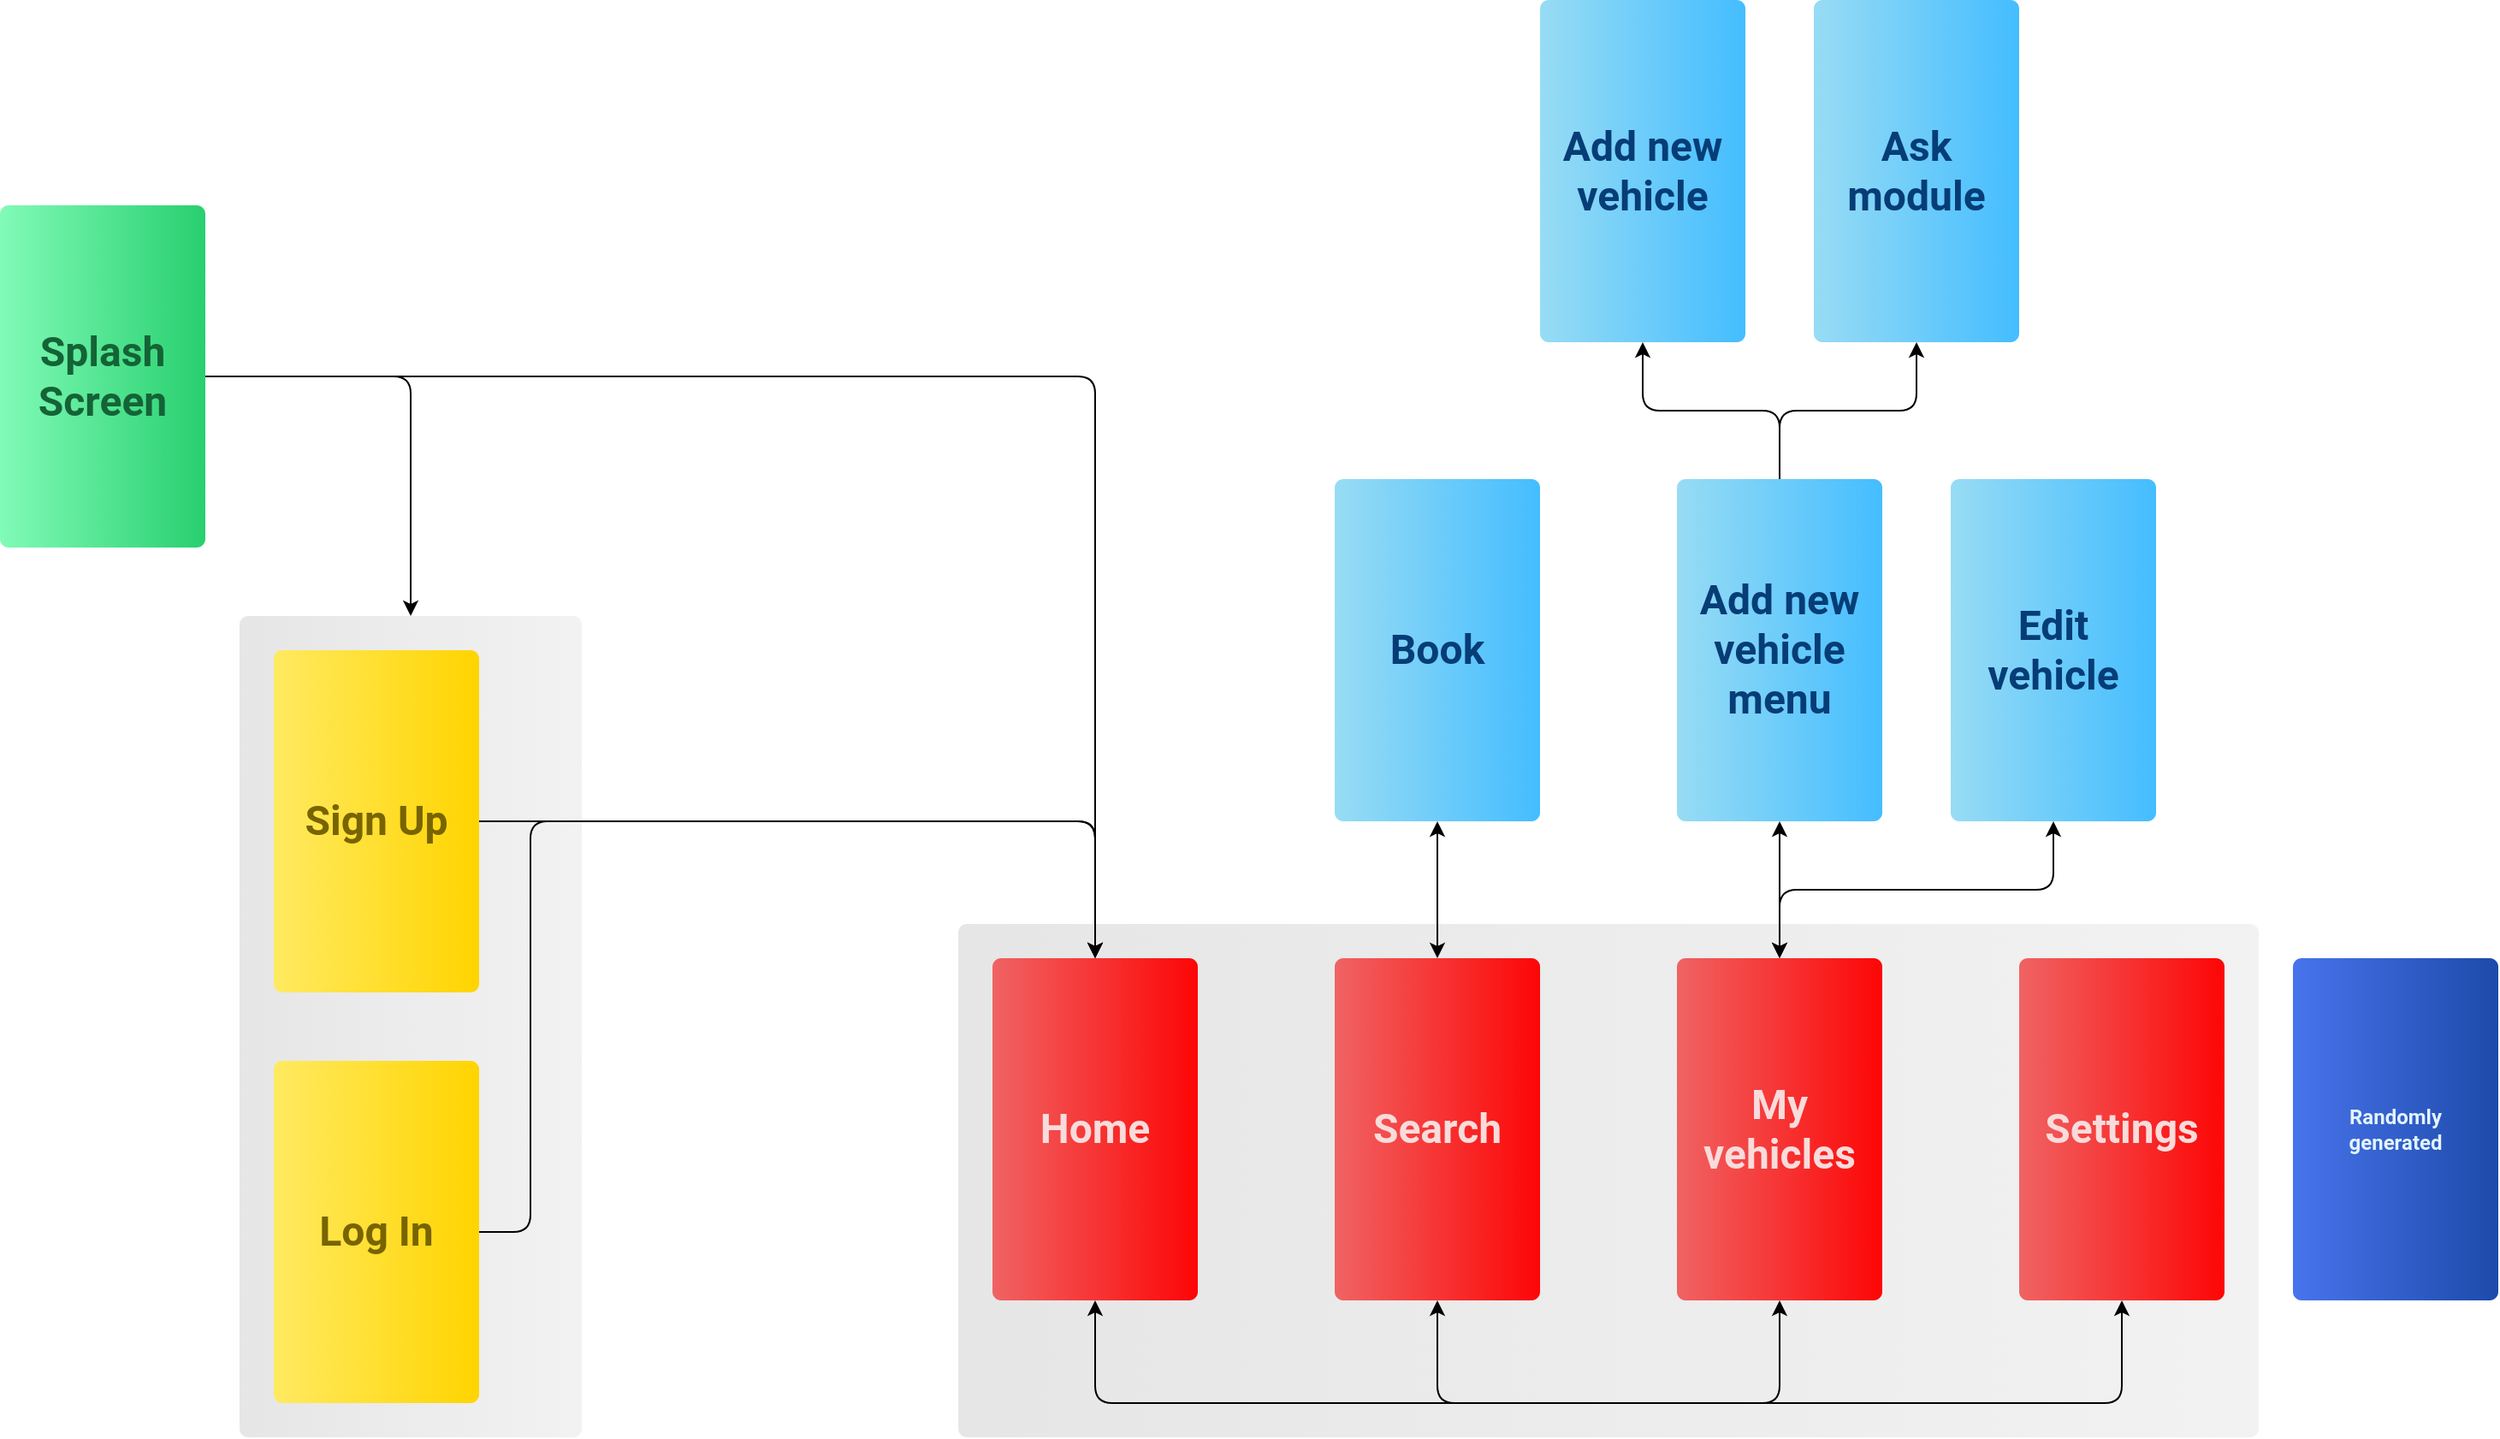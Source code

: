 <mxfile version="21.2.8" type="device" pages="2">
  <diagram id="PyxzDqAM1kMyR6uRJmDw" name="Architecture">
    <mxGraphModel dx="1687" dy="2156" grid="1" gridSize="10" guides="1" tooltips="1" connect="1" arrows="1" fold="1" page="1" pageScale="1" pageWidth="1654" pageHeight="1169" math="0" shadow="0">
      <root>
        <mxCell id="0" />
        <mxCell id="1" parent="0" />
        <mxCell id="A__g3K5XJHRTMdtyT-pL-27" value="" style="verticalLabelPosition=bottom;verticalAlign=top;html=1;shape=mxgraph.basic.rect;fillColor2=none;strokeWidth=1;size=5;indent=4;fillStyle=solid;fontColor=#e3f4ff;fillColor=#E6E6E6;gradientColor=#F2F2F2;gradientDirection=east;top=1;right=1;topLeftStyle=rounded;topRightStyle=rounded;bottomRightStyle=rounded;absoluteCornerSize=1;fillOpacity=100;bottomLeftStyle=rounded;strokeColor=none;points=[[0,0.5,0,0,0],[0.5,0,0,0,0],[0.5,1,0,0,0],[1,0.5,0,0,0]];" vertex="1" parent="1">
          <mxGeometry x="580" y="300" width="760" height="300" as="geometry" />
        </mxCell>
        <mxCell id="A__g3K5XJHRTMdtyT-pL-20" value="" style="verticalLabelPosition=bottom;verticalAlign=top;html=1;shape=mxgraph.basic.rect;fillColor2=none;strokeWidth=1;size=5;indent=4;fillStyle=solid;fontColor=#e3f4ff;fillColor=#98DCF4;gradientColor=#44BDFF;gradientDirection=east;top=1;right=1;topLeftStyle=rounded;topRightStyle=rounded;bottomRightStyle=rounded;absoluteCornerSize=1;fillOpacity=100;bottomLeftStyle=rounded;strokeColor=none;points=[[0,0.5,0,0,0],[0.5,0,0,0,0],[0.5,1,0,0,0],[1,0.5,0,0,0]];" vertex="1" parent="1">
          <mxGeometry x="1160" y="40" width="120" height="200" as="geometry" />
        </mxCell>
        <mxCell id="A__g3K5XJHRTMdtyT-pL-24" style="edgeStyle=orthogonalEdgeStyle;rounded=1;orthogonalLoop=1;jettySize=auto;html=1;" edge="1" parent="1" source="A__g3K5XJHRTMdtyT-pL-21" target="A__g3K5XJHRTMdtyT-pL-22">
          <mxGeometry relative="1" as="geometry" />
        </mxCell>
        <mxCell id="A__g3K5XJHRTMdtyT-pL-25" style="edgeStyle=orthogonalEdgeStyle;rounded=1;orthogonalLoop=1;jettySize=auto;html=1;entryX=0.5;entryY=1;entryDx=0;entryDy=0;entryPerimeter=0;" edge="1" parent="1" source="A__g3K5XJHRTMdtyT-pL-21" target="A__g3K5XJHRTMdtyT-pL-23">
          <mxGeometry relative="1" as="geometry" />
        </mxCell>
        <mxCell id="A__g3K5XJHRTMdtyT-pL-21" value="" style="verticalLabelPosition=bottom;verticalAlign=top;html=1;shape=mxgraph.basic.rect;fillColor2=none;strokeWidth=1;size=5;indent=4;fillStyle=solid;fontColor=#e3f4ff;fillColor=#98DCF4;gradientColor=#44BDFF;gradientDirection=east;top=1;right=1;topLeftStyle=rounded;topRightStyle=rounded;bottomRightStyle=rounded;absoluteCornerSize=1;fillOpacity=100;bottomLeftStyle=rounded;strokeColor=none;points=[[0,0.5,0,0,0],[0.5,0,0,0,0],[0.5,1,0,0,0],[1,0.5,0,0,0]];" vertex="1" parent="1">
          <mxGeometry x="1000" y="40" width="120" height="200" as="geometry" />
        </mxCell>
        <mxCell id="A__g3K5XJHRTMdtyT-pL-22" value="" style="verticalLabelPosition=bottom;verticalAlign=top;html=1;shape=mxgraph.basic.rect;fillColor2=none;strokeWidth=1;size=5;indent=4;fillStyle=solid;fontColor=#e3f4ff;fillColor=#98DCF4;gradientColor=#44BDFF;gradientDirection=east;top=1;right=1;topLeftStyle=rounded;topRightStyle=rounded;bottomRightStyle=rounded;absoluteCornerSize=1;fillOpacity=100;bottomLeftStyle=rounded;strokeColor=none;points=[[0,0.5,0,0,0],[0.5,0,0,0,0],[0.5,1,0,0,0],[1,0.5,0,0,0]];" vertex="1" parent="1">
          <mxGeometry x="920" y="-240" width="120" height="200" as="geometry" />
        </mxCell>
        <mxCell id="A__g3K5XJHRTMdtyT-pL-23" value="" style="verticalLabelPosition=bottom;verticalAlign=top;html=1;shape=mxgraph.basic.rect;fillColor2=none;strokeWidth=1;size=5;indent=4;fillStyle=solid;fontColor=#e3f4ff;fillColor=#98DCF4;gradientColor=#44BDFF;gradientDirection=east;top=1;right=1;topLeftStyle=rounded;topRightStyle=rounded;bottomRightStyle=rounded;absoluteCornerSize=1;fillOpacity=100;bottomLeftStyle=rounded;strokeColor=none;points=[[0,0.5,0,0,0],[0.5,0,0,0,0],[0.5,1,0,0,0],[1,0.5,0,0,0]];" vertex="1" parent="1">
          <mxGeometry x="1080" y="-240" width="120" height="200" as="geometry" />
        </mxCell>
        <mxCell id="EctzXGihR9KTnqsKavzS-5" value="" style="verticalLabelPosition=bottom;verticalAlign=top;html=1;shape=mxgraph.basic.rect;fillColor2=none;strokeWidth=1;size=5;indent=4;fillStyle=solid;fontColor=#e3f4ff;fillColor=#E6E6E6;gradientColor=#F2F2F2;gradientDirection=east;top=1;right=1;topLeftStyle=rounded;topRightStyle=rounded;bottomRightStyle=rounded;absoluteCornerSize=1;fillOpacity=100;bottomLeftStyle=rounded;strokeColor=none;points=[[0,0.5,0,0,0],[0.5,0,0,0,0],[0.5,1,0,0,0],[1,0.5,0,0,0]];" vertex="1" parent="1">
          <mxGeometry x="160" y="120" width="200" height="480" as="geometry" />
        </mxCell>
        <mxCell id="S7l5MEbiZ1EtLznMPsqP-11" style="edgeStyle=orthogonalEdgeStyle;orthogonalLoop=1;jettySize=auto;html=1;entryX=0.5;entryY=0;entryDx=0;entryDy=0;shadow=0;rounded=1;fontFamily=Roboto;fontSource=https%3A%2F%2Ffonts.googleapis.com%2Fcss%3Ffamily%3DRoboto;exitX=1;exitY=0.5;exitDx=0;exitDy=0;exitPerimeter=0;" parent="1" source="EctzXGihR9KTnqsKavzS-6" edge="1">
          <mxGeometry relative="1" as="geometry">
            <Array as="points">
              <mxPoint x="330" y="480" />
              <mxPoint x="330" y="240" />
              <mxPoint x="660" y="240" />
            </Array>
            <mxPoint x="400" y="510" as="sourcePoint" />
            <mxPoint x="660" y="320" as="targetPoint" />
          </mxGeometry>
        </mxCell>
        <mxCell id="S7l5MEbiZ1EtLznMPsqP-13" style="edgeStyle=orthogonalEdgeStyle;rounded=1;orthogonalLoop=1;jettySize=auto;html=1;entryX=0.5;entryY=1;entryDx=0;entryDy=0;shadow=0;startArrow=classic;startFill=1;fontFamily=Roboto;fontSource=https%3A%2F%2Ffonts.googleapis.com%2Fcss%3Ffamily%3DRoboto;" parent="1" edge="1">
          <mxGeometry relative="1" as="geometry">
            <Array as="points">
              <mxPoint x="660" y="580" />
              <mxPoint x="1260" y="580" />
            </Array>
            <mxPoint x="660" y="520" as="sourcePoint" />
            <mxPoint x="1260" y="520" as="targetPoint" />
          </mxGeometry>
        </mxCell>
        <mxCell id="S7l5MEbiZ1EtLznMPsqP-14" style="edgeStyle=orthogonalEdgeStyle;rounded=1;orthogonalLoop=1;jettySize=auto;html=1;entryX=0.5;entryY=1;entryDx=0;entryDy=0;shadow=0;startArrow=classic;startFill=1;fontFamily=Roboto;fontSource=https%3A%2F%2Ffonts.googleapis.com%2Fcss%3Ffamily%3DRoboto;" parent="1" edge="1">
          <mxGeometry relative="1" as="geometry">
            <Array as="points">
              <mxPoint x="860" y="580" />
              <mxPoint x="1060" y="580" />
            </Array>
            <mxPoint x="860" y="520" as="sourcePoint" />
            <mxPoint x="1060" y="520" as="targetPoint" />
          </mxGeometry>
        </mxCell>
        <mxCell id="S7l5MEbiZ1EtLznMPsqP-17" style="edgeStyle=orthogonalEdgeStyle;rounded=1;orthogonalLoop=1;jettySize=auto;html=1;shadow=0;startArrow=classic;startFill=1;fontFamily=Roboto;fontSource=https%3A%2F%2Ffonts.googleapis.com%2Fcss%3Ffamily%3DRoboto;" parent="1" edge="1">
          <mxGeometry relative="1" as="geometry">
            <mxPoint x="860" y="320" as="sourcePoint" />
            <mxPoint x="860" y="240" as="targetPoint" />
          </mxGeometry>
        </mxCell>
        <mxCell id="S7l5MEbiZ1EtLznMPsqP-18" style="edgeStyle=orthogonalEdgeStyle;rounded=1;orthogonalLoop=1;jettySize=auto;html=1;entryX=0.5;entryY=1;entryDx=0;entryDy=0;shadow=0;startArrow=classic;startFill=1;fontFamily=Roboto;fontSource=https%3A%2F%2Ffonts.googleapis.com%2Fcss%3Ffamily%3DRoboto;" parent="1" edge="1">
          <mxGeometry relative="1" as="geometry">
            <mxPoint x="1060" y="320" as="sourcePoint" />
            <mxPoint x="1060" y="240" as="targetPoint" />
          </mxGeometry>
        </mxCell>
        <mxCell id="S7l5MEbiZ1EtLznMPsqP-12" style="edgeStyle=orthogonalEdgeStyle;rounded=1;orthogonalLoop=1;jettySize=auto;html=1;entryX=0.5;entryY=0;entryDx=0;entryDy=0;shadow=0;fontFamily=Roboto;fontSource=https%3A%2F%2Ffonts.googleapis.com%2Fcss%3Ffamily%3DRoboto;exitX=1;exitY=0.5;exitDx=0;exitDy=0;exitPerimeter=0;entryPerimeter=0;" parent="1" source="sNI8qB8jOJaMZQTXjaB0-1" target="sNI8qB8jOJaMZQTXjaB0-2" edge="1">
          <mxGeometry relative="1" as="geometry">
            <mxPoint x="380" y="220" as="sourcePoint" />
            <mxPoint x="660" y="320" as="targetPoint" />
          </mxGeometry>
        </mxCell>
        <mxCell id="sNI8qB8jOJaMZQTXjaB0-1" value="" style="verticalLabelPosition=bottom;verticalAlign=top;html=1;shape=mxgraph.basic.rect;fillColor2=none;strokeWidth=1;size=5;indent=4;fillStyle=solid;fillColor=#ffea61;gradientDirection=east;top=1;right=1;topLeftStyle=rounded;topRightStyle=rounded;bottomRightStyle=rounded;absoluteCornerSize=1;strokeColor=none;gradientColor=#FFD400;bottomLeftStyle=rounded;points=[[0,0.5,0,0,0],[0.5,0,0,0,0],[0.5,1,0,0,0],[1,0.5,0,0,0]];" vertex="1" parent="1">
          <mxGeometry x="180" y="140" width="120" height="200" as="geometry" />
        </mxCell>
        <mxCell id="sNI8qB8jOJaMZQTXjaB0-2" value="" style="verticalLabelPosition=bottom;verticalAlign=top;html=1;shape=mxgraph.basic.rect;fillColor2=none;strokeWidth=1;size=5;indent=5;fillStyle=solid;fontColor=#e3f4ff;fillColor=#f06363;gradientColor=#fd0606;gradientDirection=east;top=1;right=1;topLeftStyle=rounded;topRightStyle=rounded;bottomRightStyle=rounded;bottomLeftStyle=rounded;absoluteCornerSize=1;strokeColor=none;points=[[0,0.5,0,0,0],[0.5,0,0,0,0],[0.5,1,0,0,0],[1,0.5,0,0,0]];" vertex="1" parent="1">
          <mxGeometry x="600" y="320" width="120" height="200" as="geometry" />
        </mxCell>
        <mxCell id="sNI8qB8jOJaMZQTXjaB0-3" value="&lt;h1&gt;&lt;font face=&quot;Roboto&quot;&gt;&lt;b&gt;Home&lt;/b&gt;&lt;/font&gt;&lt;/h1&gt;" style="text;html=1;strokeColor=none;fillColor=none;align=center;verticalAlign=middle;whiteSpace=wrap;rounded=0;fontColor=#F9DBDB;" vertex="1" parent="1">
          <mxGeometry x="610" y="400" width="100" height="40" as="geometry" />
        </mxCell>
        <mxCell id="sNI8qB8jOJaMZQTXjaB0-4" value="" style="verticalLabelPosition=bottom;verticalAlign=top;html=1;shape=mxgraph.basic.rect;fillColor2=none;strokeWidth=1;size=5;indent=4;fillStyle=solid;fontColor=#e3f4ff;fillColor=#4874EC;gradientColor=#1D4AAA;gradientDirection=east;top=1;right=1;topLeftStyle=rounded;topRightStyle=rounded;bottomRightStyle=rounded;absoluteCornerSize=1;fillOpacity=100;bottomLeftStyle=rounded;strokeColor=none;points=[[0,0.5,0,0,0],[0.5,0,0,0,0],[0.5,1,0,0,0],[1,0.5,0,0,0]];" vertex="1" parent="1">
          <mxGeometry x="1360" y="320" width="120" height="200" as="geometry" />
        </mxCell>
        <mxCell id="sNI8qB8jOJaMZQTXjaB0-5" value="&lt;font face=&quot;Roboto&quot; color=&quot;#e3f4ff&quot;&gt;&lt;b&gt;Randomly&lt;br&gt;generated&lt;/b&gt;&lt;/font&gt;" style="text;html=1;strokeColor=none;fillColor=none;align=center;verticalAlign=middle;whiteSpace=wrap;rounded=0;" vertex="1" parent="1">
          <mxGeometry x="1370" y="400" width="100" height="40" as="geometry" />
        </mxCell>
        <mxCell id="sNI8qB8jOJaMZQTXjaB0-6" value="" style="verticalLabelPosition=bottom;verticalAlign=top;html=1;shape=mxgraph.basic.rect;fillColor2=none;strokeWidth=1;size=5;indent=4;fillStyle=solid;fontColor=#e3f4ff;fillColor=#98DCF4;gradientColor=#44BDFF;gradientDirection=east;top=1;right=1;topLeftStyle=rounded;topRightStyle=rounded;bottomRightStyle=rounded;absoluteCornerSize=1;fillOpacity=100;bottomLeftStyle=rounded;strokeColor=none;points=[[0,0.5,0,0,0],[0.5,0,0,0,0],[0.5,1,0,0,0],[1,0.5,0,0,0]];" vertex="1" parent="1">
          <mxGeometry x="800" y="40" width="120" height="200" as="geometry" />
        </mxCell>
        <mxCell id="sNI8qB8jOJaMZQTXjaB0-7" value="&lt;h1 style=&quot;text-align: left;&quot;&gt;&lt;font face=&quot;Roboto&quot; color=&quot;#063d76&quot;&gt;Book&lt;/font&gt;&lt;/h1&gt;" style="text;html=1;strokeColor=none;fillColor=none;align=center;verticalAlign=middle;whiteSpace=wrap;rounded=0;" vertex="1" parent="1">
          <mxGeometry x="810" y="120" width="100" height="40" as="geometry" />
        </mxCell>
        <mxCell id="sNI8qB8jOJaMZQTXjaB0-8" value="&lt;h1&gt;&lt;font face=&quot;Roboto&quot;&gt;&lt;b&gt;Sign Up&lt;/b&gt;&lt;/font&gt;&lt;/h1&gt;" style="text;html=1;strokeColor=none;fillColor=none;align=center;verticalAlign=middle;whiteSpace=wrap;rounded=0;fontColor=#786400;" vertex="1" parent="1">
          <mxGeometry x="190" y="220" width="100" height="40" as="geometry" />
        </mxCell>
        <mxCell id="EctzXGihR9KTnqsKavzS-6" value="" style="verticalLabelPosition=bottom;verticalAlign=top;html=1;shape=mxgraph.basic.rect;fillColor2=none;strokeWidth=1;size=5;indent=4;fillStyle=solid;fillColor=#ffea61;gradientDirection=east;top=1;right=1;topLeftStyle=rounded;topRightStyle=rounded;bottomRightStyle=rounded;absoluteCornerSize=1;strokeColor=none;gradientColor=#FFD400;bottomLeftStyle=rounded;points=[[0,0.5,0,0,0],[0.5,0,0,0,0],[0.5,1,0,0,0],[1,0.5,0,0,0]];" vertex="1" parent="1">
          <mxGeometry x="180" y="380" width="120" height="200" as="geometry" />
        </mxCell>
        <mxCell id="EctzXGihR9KTnqsKavzS-4" value="&lt;h1&gt;&lt;font face=&quot;Roboto&quot;&gt;&lt;b&gt;Log In&lt;/b&gt;&lt;/font&gt;&lt;/h1&gt;" style="text;html=1;strokeColor=none;fillColor=none;align=center;verticalAlign=middle;whiteSpace=wrap;rounded=0;fontColor=#786400;" vertex="1" parent="1">
          <mxGeometry x="190" y="460" width="100" height="40" as="geometry" />
        </mxCell>
        <mxCell id="A__g3K5XJHRTMdtyT-pL-4" style="edgeStyle=orthogonalEdgeStyle;rounded=1;orthogonalLoop=1;jettySize=auto;html=1;entryX=0.5;entryY=0;entryDx=0;entryDy=0;entryPerimeter=0;" edge="1" parent="1" source="A__g3K5XJHRTMdtyT-pL-1" target="EctzXGihR9KTnqsKavzS-5">
          <mxGeometry relative="1" as="geometry" />
        </mxCell>
        <mxCell id="A__g3K5XJHRTMdtyT-pL-26" style="edgeStyle=orthogonalEdgeStyle;rounded=1;orthogonalLoop=1;jettySize=auto;html=1;entryX=0.5;entryY=0;entryDx=0;entryDy=0;entryPerimeter=0;" edge="1" parent="1" source="A__g3K5XJHRTMdtyT-pL-1" target="sNI8qB8jOJaMZQTXjaB0-2">
          <mxGeometry relative="1" as="geometry" />
        </mxCell>
        <mxCell id="A__g3K5XJHRTMdtyT-pL-1" value="" style="verticalLabelPosition=bottom;verticalAlign=top;html=1;shape=mxgraph.basic.rect;fillColor2=none;strokeWidth=1;size=5;indent=4;fillStyle=solid;fontColor=#e3f4ff;fillColor=#81FBB8;gradientColor=#28CF6F;gradientDirection=east;top=1;right=1;topLeftStyle=rounded;topRightStyle=rounded;bottomRightStyle=rounded;absoluteCornerSize=1;fillOpacity=100;bottomLeftStyle=rounded;strokeColor=none;points=[[0,0.5,0,0,0],[0.5,0.03,0,0,0],[0.5,1,0,0,0],[1,0.5,0,0,0]];" vertex="1" parent="1">
          <mxGeometry x="20" y="-120" width="120" height="200" as="geometry" />
        </mxCell>
        <mxCell id="A__g3K5XJHRTMdtyT-pL-2" value="&lt;h1&gt;&lt;font face=&quot;Roboto&quot;&gt;&lt;b&gt;Splash Screen&lt;/b&gt;&lt;/font&gt;&lt;/h1&gt;" style="text;html=1;strokeColor=none;fillColor=none;align=center;verticalAlign=middle;whiteSpace=wrap;rounded=0;fontColor=#146336;" vertex="1" parent="1">
          <mxGeometry x="30" y="-40" width="100" height="40" as="geometry" />
        </mxCell>
        <mxCell id="A__g3K5XJHRTMdtyT-pL-6" value="&lt;h1 style=&quot;&quot;&gt;&lt;font face=&quot;Roboto&quot; color=&quot;#063d76&quot;&gt;Add new vehicle menu&lt;/font&gt;&lt;/h1&gt;" style="text;html=1;strokeColor=none;fillColor=none;align=center;verticalAlign=middle;whiteSpace=wrap;rounded=0;" vertex="1" parent="1">
          <mxGeometry x="1010" y="120" width="100" height="40" as="geometry" />
        </mxCell>
        <mxCell id="A__g3K5XJHRTMdtyT-pL-8" value="&lt;h1 style=&quot;&quot;&gt;&lt;font face=&quot;Roboto&quot; color=&quot;#063d76&quot;&gt;Edit vehicle&lt;/font&gt;&lt;/h1&gt;" style="text;html=1;strokeColor=none;fillColor=none;align=center;verticalAlign=middle;whiteSpace=wrap;rounded=0;" vertex="1" parent="1">
          <mxGeometry x="1170" y="120" width="100" height="40" as="geometry" />
        </mxCell>
        <mxCell id="A__g3K5XJHRTMdtyT-pL-10" value="&lt;h1 style=&quot;&quot;&gt;&lt;font face=&quot;Roboto&quot; color=&quot;#063d76&quot;&gt;Add new vehicle&lt;/font&gt;&lt;/h1&gt;" style="text;html=1;strokeColor=none;fillColor=none;align=center;verticalAlign=middle;whiteSpace=wrap;rounded=0;" vertex="1" parent="1">
          <mxGeometry x="930" y="-160" width="100" height="40" as="geometry" />
        </mxCell>
        <mxCell id="A__g3K5XJHRTMdtyT-pL-12" value="&lt;h1 style=&quot;&quot;&gt;&lt;font face=&quot;Roboto&quot; color=&quot;#063d76&quot;&gt;Ask module&lt;/font&gt;&lt;/h1&gt;" style="text;html=1;strokeColor=none;fillColor=none;align=center;verticalAlign=middle;whiteSpace=wrap;rounded=0;" vertex="1" parent="1">
          <mxGeometry x="1090" y="-160" width="100" height="40" as="geometry" />
        </mxCell>
        <mxCell id="A__g3K5XJHRTMdtyT-pL-13" value="" style="verticalLabelPosition=bottom;verticalAlign=top;html=1;shape=mxgraph.basic.rect;fillColor2=none;strokeWidth=1;size=5;indent=5;fillStyle=solid;fontColor=#e3f4ff;fillColor=#f06363;gradientColor=#fd0606;gradientDirection=east;top=1;right=1;topLeftStyle=rounded;topRightStyle=rounded;bottomRightStyle=rounded;bottomLeftStyle=rounded;absoluteCornerSize=1;strokeColor=none;points=[[0,0.5,0,0,0],[0.5,0,0,0,0],[0.5,1,0,0,0],[1,0.5,0,0,0]];" vertex="1" parent="1">
          <mxGeometry x="800" y="320" width="120" height="200" as="geometry" />
        </mxCell>
        <mxCell id="A__g3K5XJHRTMdtyT-pL-14" value="&lt;h1&gt;&lt;font face=&quot;Roboto&quot;&gt;&lt;b&gt;Search&lt;/b&gt;&lt;/font&gt;&lt;/h1&gt;" style="text;html=1;strokeColor=none;fillColor=none;align=center;verticalAlign=middle;whiteSpace=wrap;rounded=0;fontColor=#F9DBDB;" vertex="1" parent="1">
          <mxGeometry x="810" y="400" width="100" height="40" as="geometry" />
        </mxCell>
        <mxCell id="A__g3K5XJHRTMdtyT-pL-15" value="" style="verticalLabelPosition=bottom;verticalAlign=top;html=1;shape=mxgraph.basic.rect;fillColor2=none;strokeWidth=1;size=5;indent=5;fillStyle=solid;fontColor=#e3f4ff;fillColor=#f06363;gradientColor=#fd0606;gradientDirection=east;top=1;right=1;topLeftStyle=rounded;topRightStyle=rounded;bottomRightStyle=rounded;bottomLeftStyle=rounded;absoluteCornerSize=1;strokeColor=none;points=[[0,0.5,0,0,0],[0.5,0,0,0,0],[0.5,1,0,0,0],[1,0.5,0,0,0]];" vertex="1" parent="1">
          <mxGeometry x="1000" y="320" width="120" height="200" as="geometry" />
        </mxCell>
        <mxCell id="A__g3K5XJHRTMdtyT-pL-16" value="&lt;h1&gt;&lt;font face=&quot;Roboto&quot;&gt;&lt;b&gt;My vehicles&lt;/b&gt;&lt;/font&gt;&lt;/h1&gt;" style="text;html=1;strokeColor=none;fillColor=none;align=center;verticalAlign=middle;whiteSpace=wrap;rounded=0;fontColor=#F9DBDB;" vertex="1" parent="1">
          <mxGeometry x="1010" y="400" width="100" height="40" as="geometry" />
        </mxCell>
        <mxCell id="A__g3K5XJHRTMdtyT-pL-17" value="" style="verticalLabelPosition=bottom;verticalAlign=top;html=1;shape=mxgraph.basic.rect;fillColor2=none;strokeWidth=1;size=5;indent=5;fillStyle=solid;fontColor=#e3f4ff;fillColor=#f06363;gradientColor=#fd0606;gradientDirection=east;top=1;right=1;topLeftStyle=rounded;topRightStyle=rounded;bottomRightStyle=rounded;bottomLeftStyle=rounded;absoluteCornerSize=1;strokeColor=none;points=[[0,0.5,0,0,0],[0.5,0,0,0,0],[0.5,1,0,0,0],[1,0.5,0,0,0]];" vertex="1" parent="1">
          <mxGeometry x="1200" y="320" width="120" height="200" as="geometry" />
        </mxCell>
        <mxCell id="A__g3K5XJHRTMdtyT-pL-18" value="&lt;h1&gt;&lt;font face=&quot;Roboto&quot;&gt;&lt;b&gt;Settings&lt;/b&gt;&lt;/font&gt;&lt;/h1&gt;" style="text;html=1;strokeColor=none;fillColor=none;align=center;verticalAlign=middle;whiteSpace=wrap;rounded=0;fontColor=#F9DBDB;" vertex="1" parent="1">
          <mxGeometry x="1210" y="400" width="100" height="40" as="geometry" />
        </mxCell>
        <mxCell id="A__g3K5XJHRTMdtyT-pL-19" style="edgeStyle=orthogonalEdgeStyle;rounded=1;orthogonalLoop=1;jettySize=auto;html=1;shadow=0;startArrow=classic;startFill=1;fontFamily=Roboto;fontSource=https%3A%2F%2Ffonts.googleapis.com%2Fcss%3Ffamily%3DRoboto;entryX=0.5;entryY=1;entryDx=0;entryDy=0;entryPerimeter=0;exitX=0.5;exitY=0;exitDx=0;exitDy=0;exitPerimeter=0;" edge="1" parent="1" source="A__g3K5XJHRTMdtyT-pL-15" target="A__g3K5XJHRTMdtyT-pL-20">
          <mxGeometry relative="1" as="geometry">
            <mxPoint x="1070" y="330" as="sourcePoint" />
            <mxPoint x="1170" y="250" as="targetPoint" />
          </mxGeometry>
        </mxCell>
      </root>
    </mxGraphModel>
  </diagram>
  <diagram id="UUfNDL-aE0hDplBVRchl" name="Fragments">
    <mxGraphModel dx="1434" dy="839" grid="1" gridSize="10" guides="1" tooltips="1" connect="1" arrows="1" fold="1" page="1" pageScale="1" pageWidth="850" pageHeight="1100" math="0" shadow="0">
      <root>
        <mxCell id="0" />
        <mxCell id="1" parent="0" />
        <mxCell id="Zzk9alkziDTBPRN9f5MC-1" value="Fragment" style="rounded=1;whiteSpace=wrap;html=1;labelBackgroundColor=none;fillColor=#F2CC8F;strokeColor=#E07A5F;fontColor=#393C56;fontFamily=Roboto;fontSource=https%3A%2F%2Ffonts.googleapis.com%2Fcss%3Ffamily%3DRoboto;" parent="1" vertex="1">
          <mxGeometry x="240" y="160" width="120" height="200" as="geometry" />
        </mxCell>
        <mxCell id="Zzk9alkziDTBPRN9f5MC-2" value="Main Activity" style="text;html=1;strokeColor=none;fillColor=none;align=center;verticalAlign=middle;whiteSpace=wrap;rounded=1;labelBackgroundColor=none;fontColor=#393C56;fontFamily=Roboto;fontSource=https%3A%2F%2Ffonts.googleapis.com%2Fcss%3Ffamily%3DRoboto;" parent="1" vertex="1">
          <mxGeometry x="250" y="120" width="100" height="30" as="geometry" />
        </mxCell>
        <mxCell id="Zzk9alkziDTBPRN9f5MC-3" value="" style="rounded=1;whiteSpace=wrap;html=1;labelBackgroundColor=none;fillColor=#F2CC8F;strokeColor=#E07A5F;fontColor=#393C56;fontFamily=Roboto;fontSource=https%3A%2F%2Ffonts.googleapis.com%2Fcss%3Ffamily%3DRoboto;" parent="1" vertex="1">
          <mxGeometry x="40" y="160" width="120" height="200" as="geometry" />
        </mxCell>
        <mxCell id="Zzk9alkziDTBPRN9f5MC-4" value="Splash Screen" style="text;html=1;strokeColor=none;fillColor=none;align=center;verticalAlign=middle;whiteSpace=wrap;rounded=1;labelBackgroundColor=none;fontColor=#393C56;fontFamily=Roboto;fontSource=https%3A%2F%2Ffonts.googleapis.com%2Fcss%3Ffamily%3DRoboto;" parent="1" vertex="1">
          <mxGeometry x="55" y="120" width="90" height="30" as="geometry" />
        </mxCell>
        <mxCell id="Zzk9alkziDTBPRN9f5MC-5" value="" style="edgeStyle=segmentEdgeStyle;endArrow=classic;html=1;curved=0;rounded=1;endSize=8;startSize=8;labelBackgroundColor=none;strokeColor=#E07A5F;fontColor=default;fontFamily=Roboto;fontSource=https%3A%2F%2Ffonts.googleapis.com%2Fcss%3Ffamily%3DRoboto;" parent="1" edge="1">
          <mxGeometry width="50" height="50" relative="1" as="geometry">
            <mxPoint x="170" y="260" as="sourcePoint" />
            <mxPoint x="230" y="260" as="targetPoint" />
          </mxGeometry>
        </mxCell>
        <mxCell id="Zzk9alkziDTBPRN9f5MC-6" value="Web View" style="rounded=1;whiteSpace=wrap;html=1;labelBackgroundColor=none;fillColor=#fa6800;strokeColor=#C73500;fontColor=#000000;fontFamily=Roboto;fontSource=https%3A%2F%2Ffonts.googleapis.com%2Fcss%3Ffamily%3DRoboto;" parent="1" vertex="1">
          <mxGeometry x="40" y="480" width="120" height="200" as="geometry" />
        </mxCell>
        <mxCell id="Zzk9alkziDTBPRN9f5MC-7" value="Main Fragment" style="text;html=1;strokeColor=none;fillColor=none;align=center;verticalAlign=middle;whiteSpace=wrap;rounded=1;labelBackgroundColor=none;fontColor=#393C56;fontFamily=Roboto;fontSource=https%3A%2F%2Ffonts.googleapis.com%2Fcss%3Ffamily%3DRoboto;" parent="1" vertex="1">
          <mxGeometry x="40" y="440" width="120" height="30" as="geometry" />
        </mxCell>
        <mxCell id="Zzk9alkziDTBPRN9f5MC-8" value="Navigation" style="rounded=0;whiteSpace=wrap;html=1;fillColor=#dae8fc;strokeColor=#6c8ebf;fontFamily=Roboto;fontSource=https%3A%2F%2Ffonts.googleapis.com%2Fcss%3Ffamily%3DRoboto;" parent="1" vertex="1">
          <mxGeometry x="40" y="640" width="120" height="40" as="geometry" />
        </mxCell>
        <mxCell id="Zzk9alkziDTBPRN9f5MC-9" value="&lt;font data-font-src=&quot;https://fonts.googleapis.com/css?family=Roboto&quot; face=&quot;Roboto&quot;&gt;home.html&lt;br&gt;book.html&lt;br&gt;vehicles.html&lt;br&gt;settings.html&lt;/font&gt;" style="text;html=1;strokeColor=none;fillColor=none;align=center;verticalAlign=middle;whiteSpace=wrap;rounded=1;labelBackgroundColor=none;fontColor=#393C56;" parent="1" vertex="1">
          <mxGeometry x="50" y="690" width="100" height="70" as="geometry" />
        </mxCell>
        <mxCell id="Zzk9alkziDTBPRN9f5MC-10" value="Web View" style="rounded=1;whiteSpace=wrap;html=1;labelBackgroundColor=none;fillColor=#fa6800;strokeColor=#C73500;fontColor=#000000;fontFamily=Roboto;fontSource=https%3A%2F%2Ffonts.googleapis.com%2Fcss%3Ffamily%3DRoboto;" parent="1" vertex="1">
          <mxGeometry x="200" y="480" width="120" height="200" as="geometry" />
        </mxCell>
        <mxCell id="Zzk9alkziDTBPRN9f5MC-11" value="Settings Fragment" style="text;html=1;strokeColor=none;fillColor=none;align=center;verticalAlign=middle;whiteSpace=wrap;rounded=1;labelBackgroundColor=none;fontColor=#393C56;fontFamily=Roboto;fontSource=https%3A%2F%2Ffonts.googleapis.com%2Fcss%3Ffamily%3DRoboto;" parent="1" vertex="1">
          <mxGeometry x="200" y="440" width="120" height="30" as="geometry" />
        </mxCell>
        <mxCell id="Zzk9alkziDTBPRN9f5MC-12" value="Web View" style="rounded=1;whiteSpace=wrap;html=1;labelBackgroundColor=none;fillColor=#fa6800;strokeColor=#C73500;fontColor=#000000;fontFamily=Roboto;fontSource=https%3A%2F%2Ffonts.googleapis.com%2Fcss%3Ffamily%3DRoboto;" parent="1" vertex="1">
          <mxGeometry x="360" y="480" width="120" height="200" as="geometry" />
        </mxCell>
        <mxCell id="Zzk9alkziDTBPRN9f5MC-13" value="Login Fragment" style="text;html=1;strokeColor=none;fillColor=none;align=center;verticalAlign=middle;whiteSpace=wrap;rounded=1;labelBackgroundColor=none;fontColor=#393C56;fontFamily=Roboto;fontSource=https%3A%2F%2Ffonts.googleapis.com%2Fcss%3Ffamily%3DRoboto;" parent="1" vertex="1">
          <mxGeometry x="360" y="440" width="120" height="30" as="geometry" />
        </mxCell>
      </root>
    </mxGraphModel>
  </diagram>
</mxfile>
